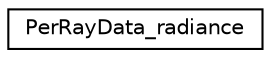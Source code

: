 digraph "Graphical Class Hierarchy"
{
 // LATEX_PDF_SIZE
  edge [fontname="Helvetica",fontsize="10",labelfontname="Helvetica",labelfontsize="10"];
  node [fontname="Helvetica",fontsize="10",shape=record];
  rankdir="LR";
  Node0 [label="PerRayData_radiance",height=0.2,width=0.4,color="black", fillcolor="white", style="filled",URL="$d3/db2/structPerRayData__radiance.html",tooltip=" "];
}
